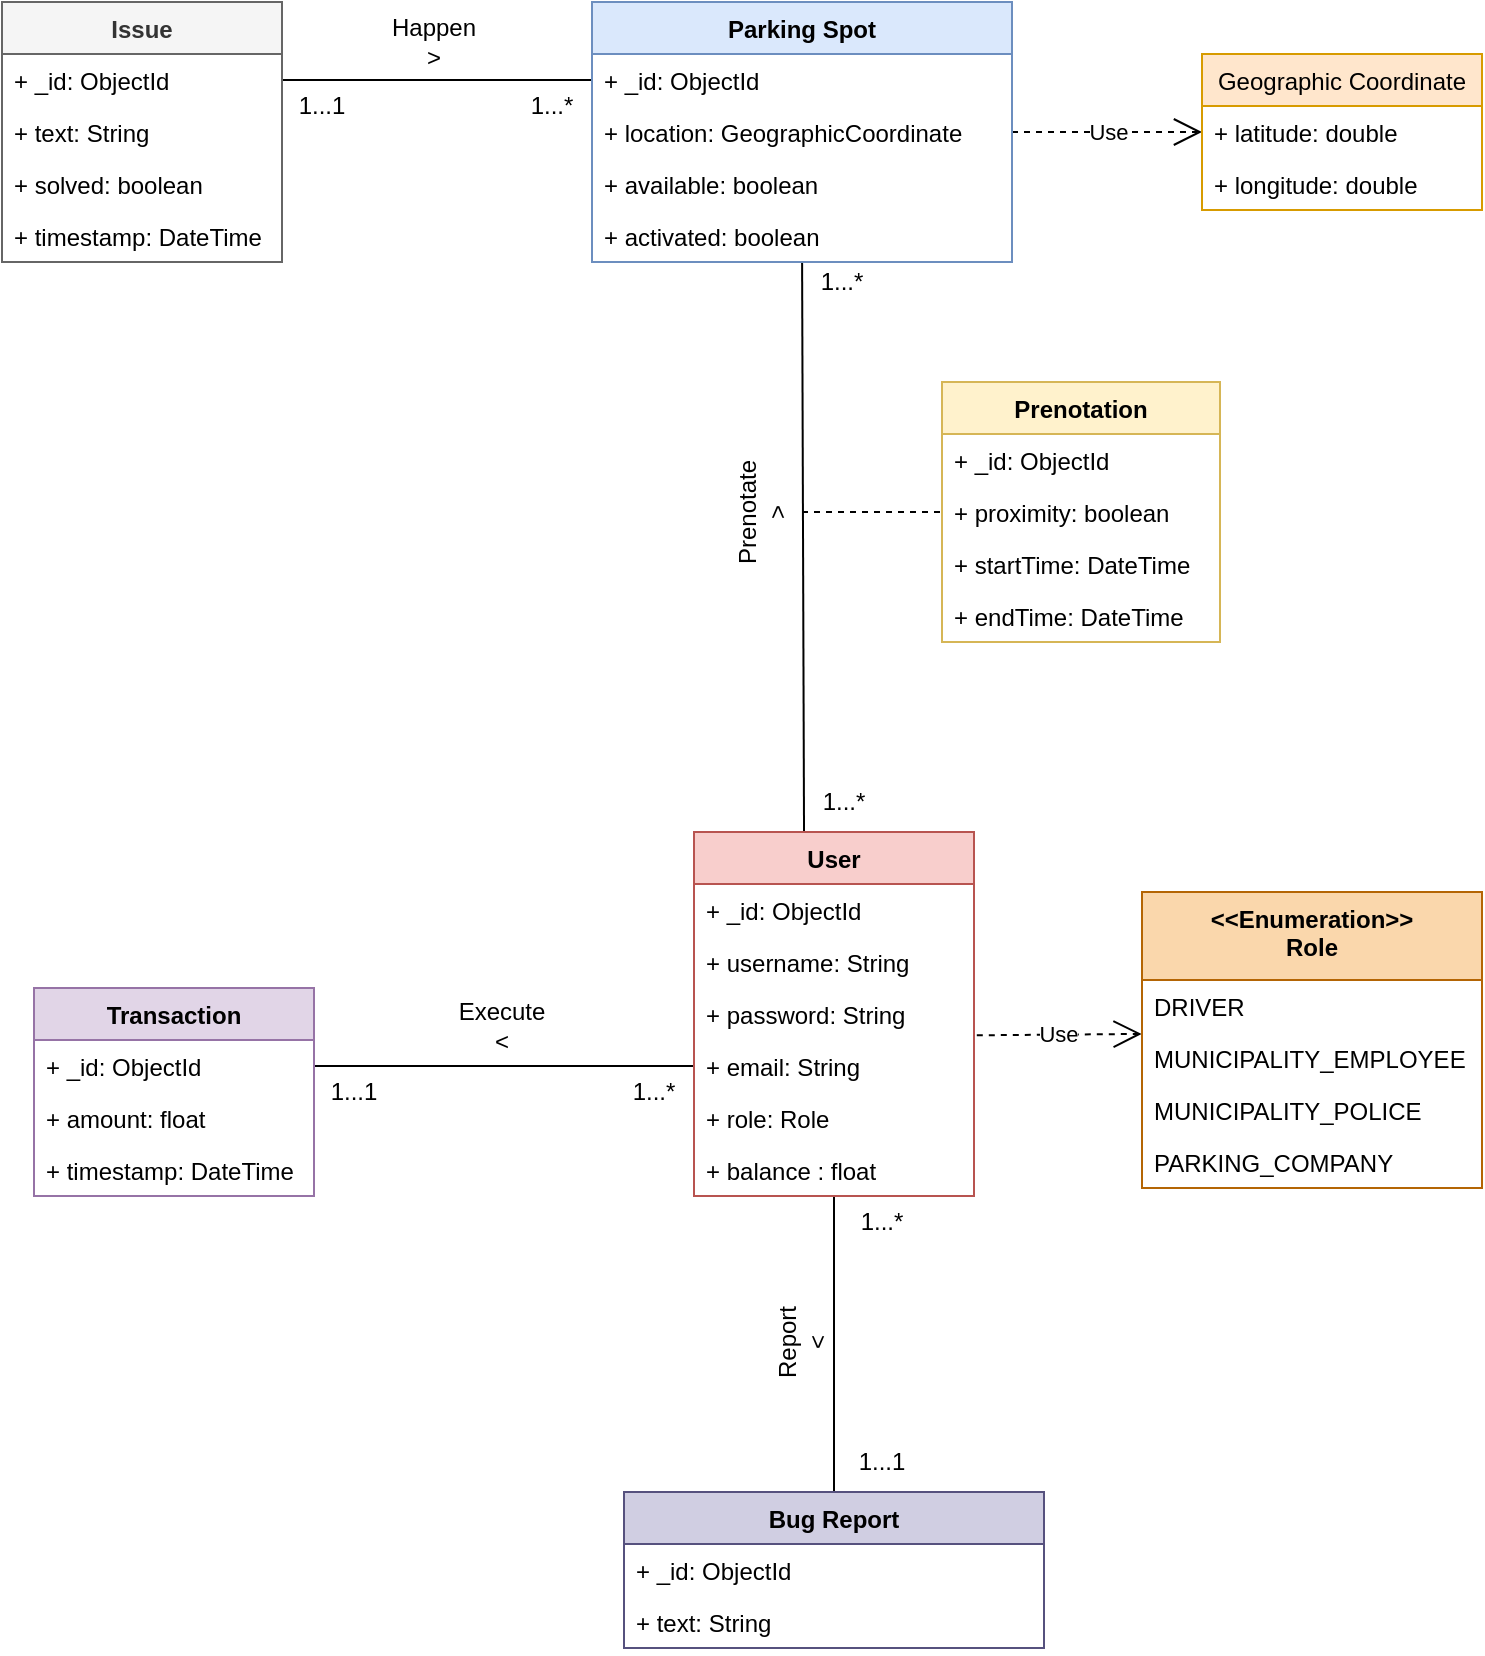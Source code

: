 <mxfile version="13.1.14" type="device"><diagram id="dgGv2UXg6voyswTwkPWo" name="Page-1"><mxGraphModel dx="1422" dy="752" grid="1" gridSize="10" guides="1" tooltips="1" connect="1" arrows="1" fold="1" page="1" pageScale="1" pageWidth="850" pageHeight="1100" math="0" shadow="0"><root><mxCell id="0"/><mxCell id="1" parent="0"/><mxCell id="sk1ds7DAryzMCLII3FN2-30" value="Use" style="endArrow=open;endSize=12;dashed=1;html=1;exitX=1.01;exitY=-0.09;exitDx=0;exitDy=0;entryX=-0.001;entryY=0.037;entryDx=0;entryDy=0;exitPerimeter=0;entryPerimeter=0;" parent="1" source="sk1ds7DAryzMCLII3FN2-3" target="sk1ds7DAryzMCLII3FN2-26" edge="1"><mxGeometry width="160" relative="1" as="geometry"><mxPoint x="276" y="570" as="sourcePoint"/><mxPoint x="436" y="570" as="targetPoint"/></mxGeometry></mxCell><mxCell id="tn535RnxLw92SoHZ1qVA-1" value="Use" style="endArrow=open;endSize=12;dashed=1;html=1;exitX=1;exitY=0.5;exitDx=0;exitDy=0;entryX=0;entryY=0.5;entryDx=0;entryDy=0;" parent="1" source="tn535RnxLw92SoHZ1qVA-7" target="tn535RnxLw92SoHZ1qVA-3" edge="1"><mxGeometry width="160" relative="1" as="geometry"><mxPoint x="320" y="186" as="sourcePoint"/><mxPoint x="480" y="186" as="targetPoint"/></mxGeometry></mxCell><mxCell id="tn535RnxLw92SoHZ1qVA-38" value="" style="endArrow=none;html=1;entryX=0;entryY=0.5;entryDx=0;entryDy=0;exitX=1;exitY=0.5;exitDx=0;exitDy=0;" parent="1" source="tn535RnxLw92SoHZ1qVA-34" target="sk1ds7DAryzMCLII3FN2-3" edge="1"><mxGeometry width="50" height="50" relative="1" as="geometry"><mxPoint x="266" y="645" as="sourcePoint"/><mxPoint x="316" y="595" as="targetPoint"/></mxGeometry></mxCell><mxCell id="tn535RnxLw92SoHZ1qVA-41" value="" style="endArrow=none;html=1;exitX=0.5;exitY=0;exitDx=0;exitDy=0;" parent="1" source="tn535RnxLw92SoHZ1qVA-12" target="tn535RnxLw92SoHZ1qVA-10" edge="1"><mxGeometry width="50" height="50" relative="1" as="geometry"><mxPoint x="266" y="720" as="sourcePoint"/><mxPoint x="450.12" y="622" as="targetPoint"/></mxGeometry></mxCell><mxCell id="tn535RnxLw92SoHZ1qVA-42" value="" style="endArrow=none;html=1;entryX=0;entryY=0.5;entryDx=0;entryDy=0;exitX=1;exitY=0.5;exitDx=0;exitDy=0;" parent="1" source="tn535RnxLw92SoHZ1qVA-20" target="tn535RnxLw92SoHZ1qVA-6" edge="1"><mxGeometry width="50" height="50" relative="1" as="geometry"><mxPoint x="270" y="196" as="sourcePoint"/><mxPoint x="320" y="146" as="targetPoint"/></mxGeometry></mxCell><mxCell id="tn535RnxLw92SoHZ1qVA-49" value="" style="endArrow=none;html=1;exitX=0.393;exitY=0.005;exitDx=0;exitDy=0;exitPerimeter=0;" parent="1" source="9C4m0xzjQhj-e66W_FVy-1" target="tn535RnxLw92SoHZ1qVA-11" edge="1"><mxGeometry width="50" height="50" relative="1" as="geometry"><mxPoint x="440" y="638" as="sourcePoint"/><mxPoint x="451.526" y="420" as="targetPoint"/></mxGeometry></mxCell><mxCell id="tn535RnxLw92SoHZ1qVA-43" value="Prenotation" style="swimlane;fontStyle=1;align=center;verticalAlign=top;childLayout=stackLayout;horizontal=1;startSize=26;horizontalStack=0;resizeParent=1;resizeParentMax=0;resizeLast=0;collapsible=1;marginBottom=0;fillColor=#fff2cc;strokeColor=#d6b656;" parent="1" vertex="1"><mxGeometry x="510" y="270" width="139" height="130" as="geometry"/></mxCell><mxCell id="tn535RnxLw92SoHZ1qVA-44" value="+ _id: ObjectId" style="text;strokeColor=none;fillColor=none;align=left;verticalAlign=top;spacingLeft=4;spacingRight=4;overflow=hidden;rotatable=0;points=[[0,0.5],[1,0.5]];portConstraint=eastwest;" parent="tn535RnxLw92SoHZ1qVA-43" vertex="1"><mxGeometry y="26" width="139" height="26" as="geometry"/></mxCell><mxCell id="tn535RnxLw92SoHZ1qVA-45" value="+ proximity: boolean" style="text;strokeColor=none;fillColor=none;align=left;verticalAlign=top;spacingLeft=4;spacingRight=4;overflow=hidden;rotatable=0;points=[[0,0.5],[1,0.5]];portConstraint=eastwest;" parent="tn535RnxLw92SoHZ1qVA-43" vertex="1"><mxGeometry y="52" width="139" height="26" as="geometry"/></mxCell><mxCell id="tn535RnxLw92SoHZ1qVA-46" value="+ startTime: DateTime" style="text;strokeColor=none;fillColor=none;align=left;verticalAlign=top;spacingLeft=4;spacingRight=4;overflow=hidden;rotatable=0;points=[[0,0.5],[1,0.5]];portConstraint=eastwest;" parent="tn535RnxLw92SoHZ1qVA-43" vertex="1"><mxGeometry y="78" width="139" height="26" as="geometry"/></mxCell><mxCell id="tn535RnxLw92SoHZ1qVA-47" value="+ endTime: DateTime" style="text;strokeColor=none;fillColor=none;align=left;verticalAlign=top;spacingLeft=4;spacingRight=4;overflow=hidden;rotatable=0;points=[[0,0.5],[1,0.5]];portConstraint=eastwest;" parent="tn535RnxLw92SoHZ1qVA-43" vertex="1"><mxGeometry y="104" width="139" height="26" as="geometry"/></mxCell><mxCell id="tn535RnxLw92SoHZ1qVA-51" value="" style="endArrow=none;dashed=1;html=1;entryX=0;entryY=0.5;entryDx=0;entryDy=0;" parent="1" target="tn535RnxLw92SoHZ1qVA-45" edge="1"><mxGeometry width="50" height="50" relative="1" as="geometry"><mxPoint x="440" y="335" as="sourcePoint"/><mxPoint x="480" y="380" as="targetPoint"/></mxGeometry></mxCell><mxCell id="tn535RnxLw92SoHZ1qVA-52" value="1...*" style="text;html=1;strokeColor=none;fillColor=none;align=center;verticalAlign=middle;whiteSpace=wrap;rounded=0;" parent="1" vertex="1"><mxGeometry x="440" y="210" width="40" height="20" as="geometry"/></mxCell><mxCell id="tn535RnxLw92SoHZ1qVA-53" value="Prenotate &amp;gt;" style="text;html=1;strokeColor=none;fillColor=none;align=center;verticalAlign=middle;whiteSpace=wrap;rounded=0;direction=west;rotation=270;" parent="1" vertex="1"><mxGeometry x="400" y="325" width="40" height="20" as="geometry"/></mxCell><mxCell id="tn535RnxLw92SoHZ1qVA-55" value="1...*" style="text;html=1;strokeColor=none;fillColor=none;align=center;verticalAlign=middle;whiteSpace=wrap;rounded=0;" parent="1" vertex="1"><mxGeometry x="441" y="470" width="40" height="20" as="geometry"/></mxCell><mxCell id="tn535RnxLw92SoHZ1qVA-19" value="Issue" style="swimlane;fontStyle=1;align=center;verticalAlign=top;childLayout=stackLayout;horizontal=1;startSize=26;horizontalStack=0;resizeParent=1;resizeParentMax=0;resizeLast=0;collapsible=1;marginBottom=0;fillColor=#f5f5f5;strokeColor=#666666;fontColor=#333333;" parent="1" vertex="1"><mxGeometry x="40" y="80" width="140" height="130" as="geometry"/></mxCell><mxCell id="tn535RnxLw92SoHZ1qVA-20" value="+ _id: ObjectId" style="text;strokeColor=none;fillColor=none;align=left;verticalAlign=top;spacingLeft=4;spacingRight=4;overflow=hidden;rotatable=0;points=[[0,0.5],[1,0.5]];portConstraint=eastwest;" parent="tn535RnxLw92SoHZ1qVA-19" vertex="1"><mxGeometry y="26" width="140" height="26" as="geometry"/></mxCell><mxCell id="tn535RnxLw92SoHZ1qVA-21" value="+ text: String" style="text;strokeColor=none;fillColor=none;align=left;verticalAlign=top;spacingLeft=4;spacingRight=4;overflow=hidden;rotatable=0;points=[[0,0.5],[1,0.5]];portConstraint=eastwest;" parent="tn535RnxLw92SoHZ1qVA-19" vertex="1"><mxGeometry y="52" width="140" height="26" as="geometry"/></mxCell><mxCell id="tn535RnxLw92SoHZ1qVA-22" value="+ solved: boolean" style="text;strokeColor=none;fillColor=none;align=left;verticalAlign=top;spacingLeft=4;spacingRight=4;overflow=hidden;rotatable=0;points=[[0,0.5],[1,0.5]];portConstraint=eastwest;" parent="tn535RnxLw92SoHZ1qVA-19" vertex="1"><mxGeometry y="78" width="140" height="26" as="geometry"/></mxCell><mxCell id="95PwGNWDNCxKNJ_nZUNs-3" value="+ timestamp: DateTime" style="text;strokeColor=none;fillColor=none;align=left;verticalAlign=top;spacingLeft=4;spacingRight=4;overflow=hidden;rotatable=0;points=[[0,0.5],[1,0.5]];portConstraint=eastwest;" parent="tn535RnxLw92SoHZ1qVA-19" vertex="1"><mxGeometry y="104" width="140" height="26" as="geometry"/></mxCell><mxCell id="tn535RnxLw92SoHZ1qVA-5" value="Parking Spot" style="swimlane;fontStyle=1;align=center;verticalAlign=top;childLayout=stackLayout;horizontal=1;startSize=26;horizontalStack=0;resizeParent=1;resizeParentMax=0;resizeLast=0;collapsible=1;marginBottom=0;fillColor=#dae8fc;strokeColor=#6c8ebf;" parent="1" vertex="1"><mxGeometry x="335" y="80" width="210" height="130" as="geometry"/></mxCell><mxCell id="tn535RnxLw92SoHZ1qVA-6" value="+ _id: ObjectId" style="text;strokeColor=none;fillColor=none;align=left;verticalAlign=top;spacingLeft=4;spacingRight=4;overflow=hidden;rotatable=0;points=[[0,0.5],[1,0.5]];portConstraint=eastwest;" parent="tn535RnxLw92SoHZ1qVA-5" vertex="1"><mxGeometry y="26" width="210" height="26" as="geometry"/></mxCell><mxCell id="tn535RnxLw92SoHZ1qVA-7" value="+ location: GeographicCoordinate" style="text;strokeColor=none;fillColor=none;align=left;verticalAlign=top;spacingLeft=4;spacingRight=4;overflow=hidden;rotatable=0;points=[[0,0.5],[1,0.5]];portConstraint=eastwest;" parent="tn535RnxLw92SoHZ1qVA-5" vertex="1"><mxGeometry y="52" width="210" height="26" as="geometry"/></mxCell><mxCell id="tn535RnxLw92SoHZ1qVA-8" value="+ available: boolean" style="text;strokeColor=none;fillColor=none;align=left;verticalAlign=top;spacingLeft=4;spacingRight=4;overflow=hidden;rotatable=0;points=[[0,0.5],[1,0.5]];portConstraint=eastwest;" parent="tn535RnxLw92SoHZ1qVA-5" vertex="1"><mxGeometry y="78" width="210" height="26" as="geometry"/></mxCell><mxCell id="tn535RnxLw92SoHZ1qVA-11" value="+ activated: boolean" style="text;strokeColor=none;fillColor=none;align=left;verticalAlign=top;spacingLeft=4;spacingRight=4;overflow=hidden;rotatable=0;points=[[0,0.5],[1,0.5]];portConstraint=eastwest;" parent="tn535RnxLw92SoHZ1qVA-5" vertex="1"><mxGeometry y="104" width="210" height="26" as="geometry"/></mxCell><mxCell id="tn535RnxLw92SoHZ1qVA-2" value="Geographic Coordinate" style="swimlane;fontStyle=0;childLayout=stackLayout;horizontal=1;startSize=26;fillColor=#ffe6cc;horizontalStack=0;resizeParent=1;resizeParentMax=0;resizeLast=0;collapsible=1;marginBottom=0;strokeColor=#d79b00;" parent="1" vertex="1"><mxGeometry x="640" y="106" width="140" height="78" as="geometry"><mxRectangle x="590" y="200" width="150" height="26" as="alternateBounds"/></mxGeometry></mxCell><mxCell id="tn535RnxLw92SoHZ1qVA-3" value="+ latitude: double" style="text;strokeColor=none;fillColor=none;align=left;verticalAlign=top;spacingLeft=4;spacingRight=4;overflow=hidden;rotatable=0;points=[[0,0.5],[1,0.5]];portConstraint=eastwest;" parent="tn535RnxLw92SoHZ1qVA-2" vertex="1"><mxGeometry y="26" width="140" height="26" as="geometry"/></mxCell><mxCell id="tn535RnxLw92SoHZ1qVA-4" value="+ longitude: double" style="text;strokeColor=none;fillColor=none;align=left;verticalAlign=top;spacingLeft=4;spacingRight=4;overflow=hidden;rotatable=0;points=[[0,0.5],[1,0.5]];portConstraint=eastwest;" parent="tn535RnxLw92SoHZ1qVA-2" vertex="1"><mxGeometry y="52" width="140" height="26" as="geometry"/></mxCell><mxCell id="tn535RnxLw92SoHZ1qVA-12" value="Bug Report" style="swimlane;fontStyle=1;align=center;verticalAlign=top;childLayout=stackLayout;horizontal=1;startSize=26;horizontalStack=0;resizeParent=1;resizeParentMax=0;resizeLast=0;collapsible=1;marginBottom=0;fillColor=#d0cee2;strokeColor=#56517e;" parent="1" vertex="1"><mxGeometry x="351" y="825" width="210" height="78" as="geometry"/></mxCell><mxCell id="tn535RnxLw92SoHZ1qVA-13" value="+ _id: ObjectId" style="text;strokeColor=none;fillColor=none;align=left;verticalAlign=top;spacingLeft=4;spacingRight=4;overflow=hidden;rotatable=0;points=[[0,0.5],[1,0.5]];portConstraint=eastwest;" parent="tn535RnxLw92SoHZ1qVA-12" vertex="1"><mxGeometry y="26" width="210" height="26" as="geometry"/></mxCell><mxCell id="tn535RnxLw92SoHZ1qVA-16" value="+ text: String" style="text;strokeColor=none;fillColor=none;align=left;verticalAlign=top;spacingLeft=4;spacingRight=4;overflow=hidden;rotatable=0;points=[[0,0.5],[1,0.5]];portConstraint=eastwest;" parent="tn535RnxLw92SoHZ1qVA-12" vertex="1"><mxGeometry y="52" width="210" height="26" as="geometry"/></mxCell><mxCell id="sk1ds7DAryzMCLII3FN2-22" value="&lt;&lt;Enumeration&gt;&gt;&#10;Role" style="swimlane;fontStyle=1;align=center;verticalAlign=top;childLayout=stackLayout;horizontal=1;startSize=44;horizontalStack=0;resizeParent=1;resizeParentMax=0;resizeLast=0;collapsible=1;marginBottom=0;fillColor=#fad7ac;strokeColor=#b46504;" parent="1" vertex="1"><mxGeometry x="610" y="525" width="170" height="148" as="geometry"/></mxCell><mxCell id="sk1ds7DAryzMCLII3FN2-25" value="DRIVER" style="text;strokeColor=none;fillColor=none;align=left;verticalAlign=top;spacingLeft=4;spacingRight=4;overflow=hidden;rotatable=0;points=[[0,0.5],[1,0.5]];portConstraint=eastwest;" parent="sk1ds7DAryzMCLII3FN2-22" vertex="1"><mxGeometry y="44" width="170" height="26" as="geometry"/></mxCell><mxCell id="sk1ds7DAryzMCLII3FN2-26" value="MUNICIPALITY_EMPLOYEE" style="text;strokeColor=none;fillColor=none;align=left;verticalAlign=top;spacingLeft=4;spacingRight=4;overflow=hidden;rotatable=0;points=[[0,0.5],[1,0.5]];portConstraint=eastwest;" parent="sk1ds7DAryzMCLII3FN2-22" vertex="1"><mxGeometry y="70" width="170" height="26" as="geometry"/></mxCell><mxCell id="sk1ds7DAryzMCLII3FN2-27" value="MUNICIPALITY_POLICE" style="text;strokeColor=none;fillColor=none;align=left;verticalAlign=top;spacingLeft=4;spacingRight=4;overflow=hidden;rotatable=0;points=[[0,0.5],[1,0.5]];portConstraint=eastwest;" parent="sk1ds7DAryzMCLII3FN2-22" vertex="1"><mxGeometry y="96" width="170" height="26" as="geometry"/></mxCell><mxCell id="sk1ds7DAryzMCLII3FN2-28" value="PARKING_COMPANY" style="text;strokeColor=none;fillColor=none;align=left;verticalAlign=top;spacingLeft=4;spacingRight=4;overflow=hidden;rotatable=0;points=[[0,0.5],[1,0.5]];portConstraint=eastwest;" parent="sk1ds7DAryzMCLII3FN2-22" vertex="1"><mxGeometry y="122" width="170" height="26" as="geometry"/></mxCell><mxCell id="9C4m0xzjQhj-e66W_FVy-1" value="User" style="swimlane;fontStyle=1;align=center;verticalAlign=top;childLayout=stackLayout;horizontal=1;startSize=26;horizontalStack=0;resizeParent=1;resizeParentMax=0;resizeLast=0;collapsible=1;marginBottom=0;fillColor=#f8cecc;strokeColor=#b85450;" parent="1" vertex="1"><mxGeometry x="386" y="495" width="140" height="182" as="geometry"/></mxCell><mxCell id="9C4m0xzjQhj-e66W_FVy-2" value="+ _id: ObjectId" style="text;strokeColor=none;fillColor=none;align=left;verticalAlign=top;spacingLeft=4;spacingRight=4;overflow=hidden;rotatable=0;points=[[0,0.5],[1,0.5]];portConstraint=eastwest;" parent="9C4m0xzjQhj-e66W_FVy-1" vertex="1"><mxGeometry y="26" width="140" height="26" as="geometry"/></mxCell><mxCell id="9C4m0xzjQhj-e66W_FVy-7" value="+ username: String" style="text;strokeColor=none;fillColor=none;align=left;verticalAlign=top;spacingLeft=4;spacingRight=4;overflow=hidden;rotatable=0;points=[[0,0.5],[1,0.5]];portConstraint=eastwest;" parent="9C4m0xzjQhj-e66W_FVy-1" vertex="1"><mxGeometry y="52" width="140" height="26" as="geometry"/></mxCell><mxCell id="sk1ds7DAryzMCLII3FN2-2" value="+ password: String" style="text;strokeColor=none;fillColor=none;align=left;verticalAlign=top;spacingLeft=4;spacingRight=4;overflow=hidden;rotatable=0;points=[[0,0.5],[1,0.5]];portConstraint=eastwest;" parent="9C4m0xzjQhj-e66W_FVy-1" vertex="1"><mxGeometry y="78" width="140" height="26" as="geometry"/></mxCell><mxCell id="sk1ds7DAryzMCLII3FN2-3" value="+ email: String" style="text;strokeColor=none;fillColor=none;align=left;verticalAlign=top;spacingLeft=4;spacingRight=4;overflow=hidden;rotatable=0;points=[[0,0.5],[1,0.5]];portConstraint=eastwest;" parent="9C4m0xzjQhj-e66W_FVy-1" vertex="1"><mxGeometry y="104" width="140" height="26" as="geometry"/></mxCell><mxCell id="sk1ds7DAryzMCLII3FN2-4" value="+ role: Role" style="text;strokeColor=none;fillColor=none;align=left;verticalAlign=top;spacingLeft=4;spacingRight=4;overflow=hidden;rotatable=0;points=[[0,0.5],[1,0.5]];portConstraint=eastwest;" parent="9C4m0xzjQhj-e66W_FVy-1" vertex="1"><mxGeometry y="130" width="140" height="26" as="geometry"/></mxCell><mxCell id="tn535RnxLw92SoHZ1qVA-10" value="+ balance : float" style="text;strokeColor=none;fillColor=none;align=left;verticalAlign=top;spacingLeft=4;spacingRight=4;overflow=hidden;rotatable=0;points=[[0,0.5],[1,0.5]];portConstraint=eastwest;" parent="9C4m0xzjQhj-e66W_FVy-1" vertex="1"><mxGeometry y="156" width="140" height="26" as="geometry"/></mxCell><mxCell id="tn535RnxLw92SoHZ1qVA-56" value="1...1" style="text;html=1;strokeColor=none;fillColor=none;align=center;verticalAlign=middle;whiteSpace=wrap;rounded=0;" parent="1" vertex="1"><mxGeometry x="460" y="800" width="40" height="20" as="geometry"/></mxCell><mxCell id="tn535RnxLw92SoHZ1qVA-57" value="1...*" style="text;html=1;strokeColor=none;fillColor=none;align=center;verticalAlign=middle;whiteSpace=wrap;rounded=0;" parent="1" vertex="1"><mxGeometry x="460" y="680" width="40" height="20" as="geometry"/></mxCell><mxCell id="tn535RnxLw92SoHZ1qVA-58" value="Report&lt;br&gt;&amp;lt;" style="text;html=1;strokeColor=none;fillColor=none;align=center;verticalAlign=middle;whiteSpace=wrap;rounded=0;direction=west;rotation=270;" parent="1" vertex="1"><mxGeometry x="420" y="740" width="40" height="20" as="geometry"/></mxCell><mxCell id="tn535RnxLw92SoHZ1qVA-59" value="Execute&lt;br&gt;&amp;lt;" style="text;html=1;strokeColor=none;fillColor=none;align=center;verticalAlign=middle;whiteSpace=wrap;rounded=0;fontSize=12;" parent="1" vertex="1"><mxGeometry x="270" y="582" width="40" height="20" as="geometry"/></mxCell><mxCell id="tn535RnxLw92SoHZ1qVA-33" value="Transaction" style="swimlane;fontStyle=1;align=center;verticalAlign=top;childLayout=stackLayout;horizontal=1;startSize=26;horizontalStack=0;resizeParent=1;resizeParentMax=0;resizeLast=0;collapsible=1;marginBottom=0;fillColor=#e1d5e7;strokeColor=#9673a6;" parent="1" vertex="1"><mxGeometry x="56" y="573" width="140" height="104" as="geometry"/></mxCell><mxCell id="tn535RnxLw92SoHZ1qVA-34" value="+ _id: ObjectId" style="text;strokeColor=none;fillColor=none;align=left;verticalAlign=top;spacingLeft=4;spacingRight=4;overflow=hidden;rotatable=0;points=[[0,0.5],[1,0.5]];portConstraint=eastwest;" parent="tn535RnxLw92SoHZ1qVA-33" vertex="1"><mxGeometry y="26" width="140" height="26" as="geometry"/></mxCell><mxCell id="tn535RnxLw92SoHZ1qVA-35" value="+ amount: float" style="text;strokeColor=none;fillColor=none;align=left;verticalAlign=top;spacingLeft=4;spacingRight=4;overflow=hidden;rotatable=0;points=[[0,0.5],[1,0.5]];portConstraint=eastwest;" parent="tn535RnxLw92SoHZ1qVA-33" vertex="1"><mxGeometry y="52" width="140" height="26" as="geometry"/></mxCell><mxCell id="95PwGNWDNCxKNJ_nZUNs-1" value="+ timestamp: DateTime" style="text;strokeColor=none;fillColor=none;align=left;verticalAlign=top;spacingLeft=4;spacingRight=4;overflow=hidden;rotatable=0;points=[[0,0.5],[1,0.5]];portConstraint=eastwest;" parent="tn535RnxLw92SoHZ1qVA-33" vertex="1"><mxGeometry y="78" width="140" height="26" as="geometry"/></mxCell><mxCell id="tn535RnxLw92SoHZ1qVA-60" value="1...1" style="text;html=1;strokeColor=none;fillColor=none;align=center;verticalAlign=middle;whiteSpace=wrap;rounded=0;" parent="1" vertex="1"><mxGeometry x="196" y="615" width="40" height="20" as="geometry"/></mxCell><mxCell id="tn535RnxLw92SoHZ1qVA-61" value="1...*" style="text;html=1;strokeColor=none;fillColor=none;align=center;verticalAlign=middle;whiteSpace=wrap;rounded=0;" parent="1" vertex="1"><mxGeometry x="346" y="615" width="40" height="20" as="geometry"/></mxCell><mxCell id="tn535RnxLw92SoHZ1qVA-65" value="1...1" style="text;html=1;strokeColor=none;fillColor=none;align=center;verticalAlign=middle;whiteSpace=wrap;rounded=0;" parent="1" vertex="1"><mxGeometry x="180" y="122" width="40" height="20" as="geometry"/></mxCell><mxCell id="tn535RnxLw92SoHZ1qVA-66" value="1...*" style="text;html=1;strokeColor=none;fillColor=none;align=center;verticalAlign=middle;whiteSpace=wrap;rounded=0;" parent="1" vertex="1"><mxGeometry x="295" y="122" width="40" height="20" as="geometry"/></mxCell><mxCell id="MDkXbmIEXcH9rjIIVLqp-1" value="Happen&lt;br&gt;&amp;gt;" style="text;html=1;strokeColor=none;fillColor=none;align=center;verticalAlign=middle;whiteSpace=wrap;rounded=0;fontSize=12;" vertex="1" parent="1"><mxGeometry x="236" y="90" width="40" height="20" as="geometry"/></mxCell></root></mxGraphModel></diagram></mxfile>
